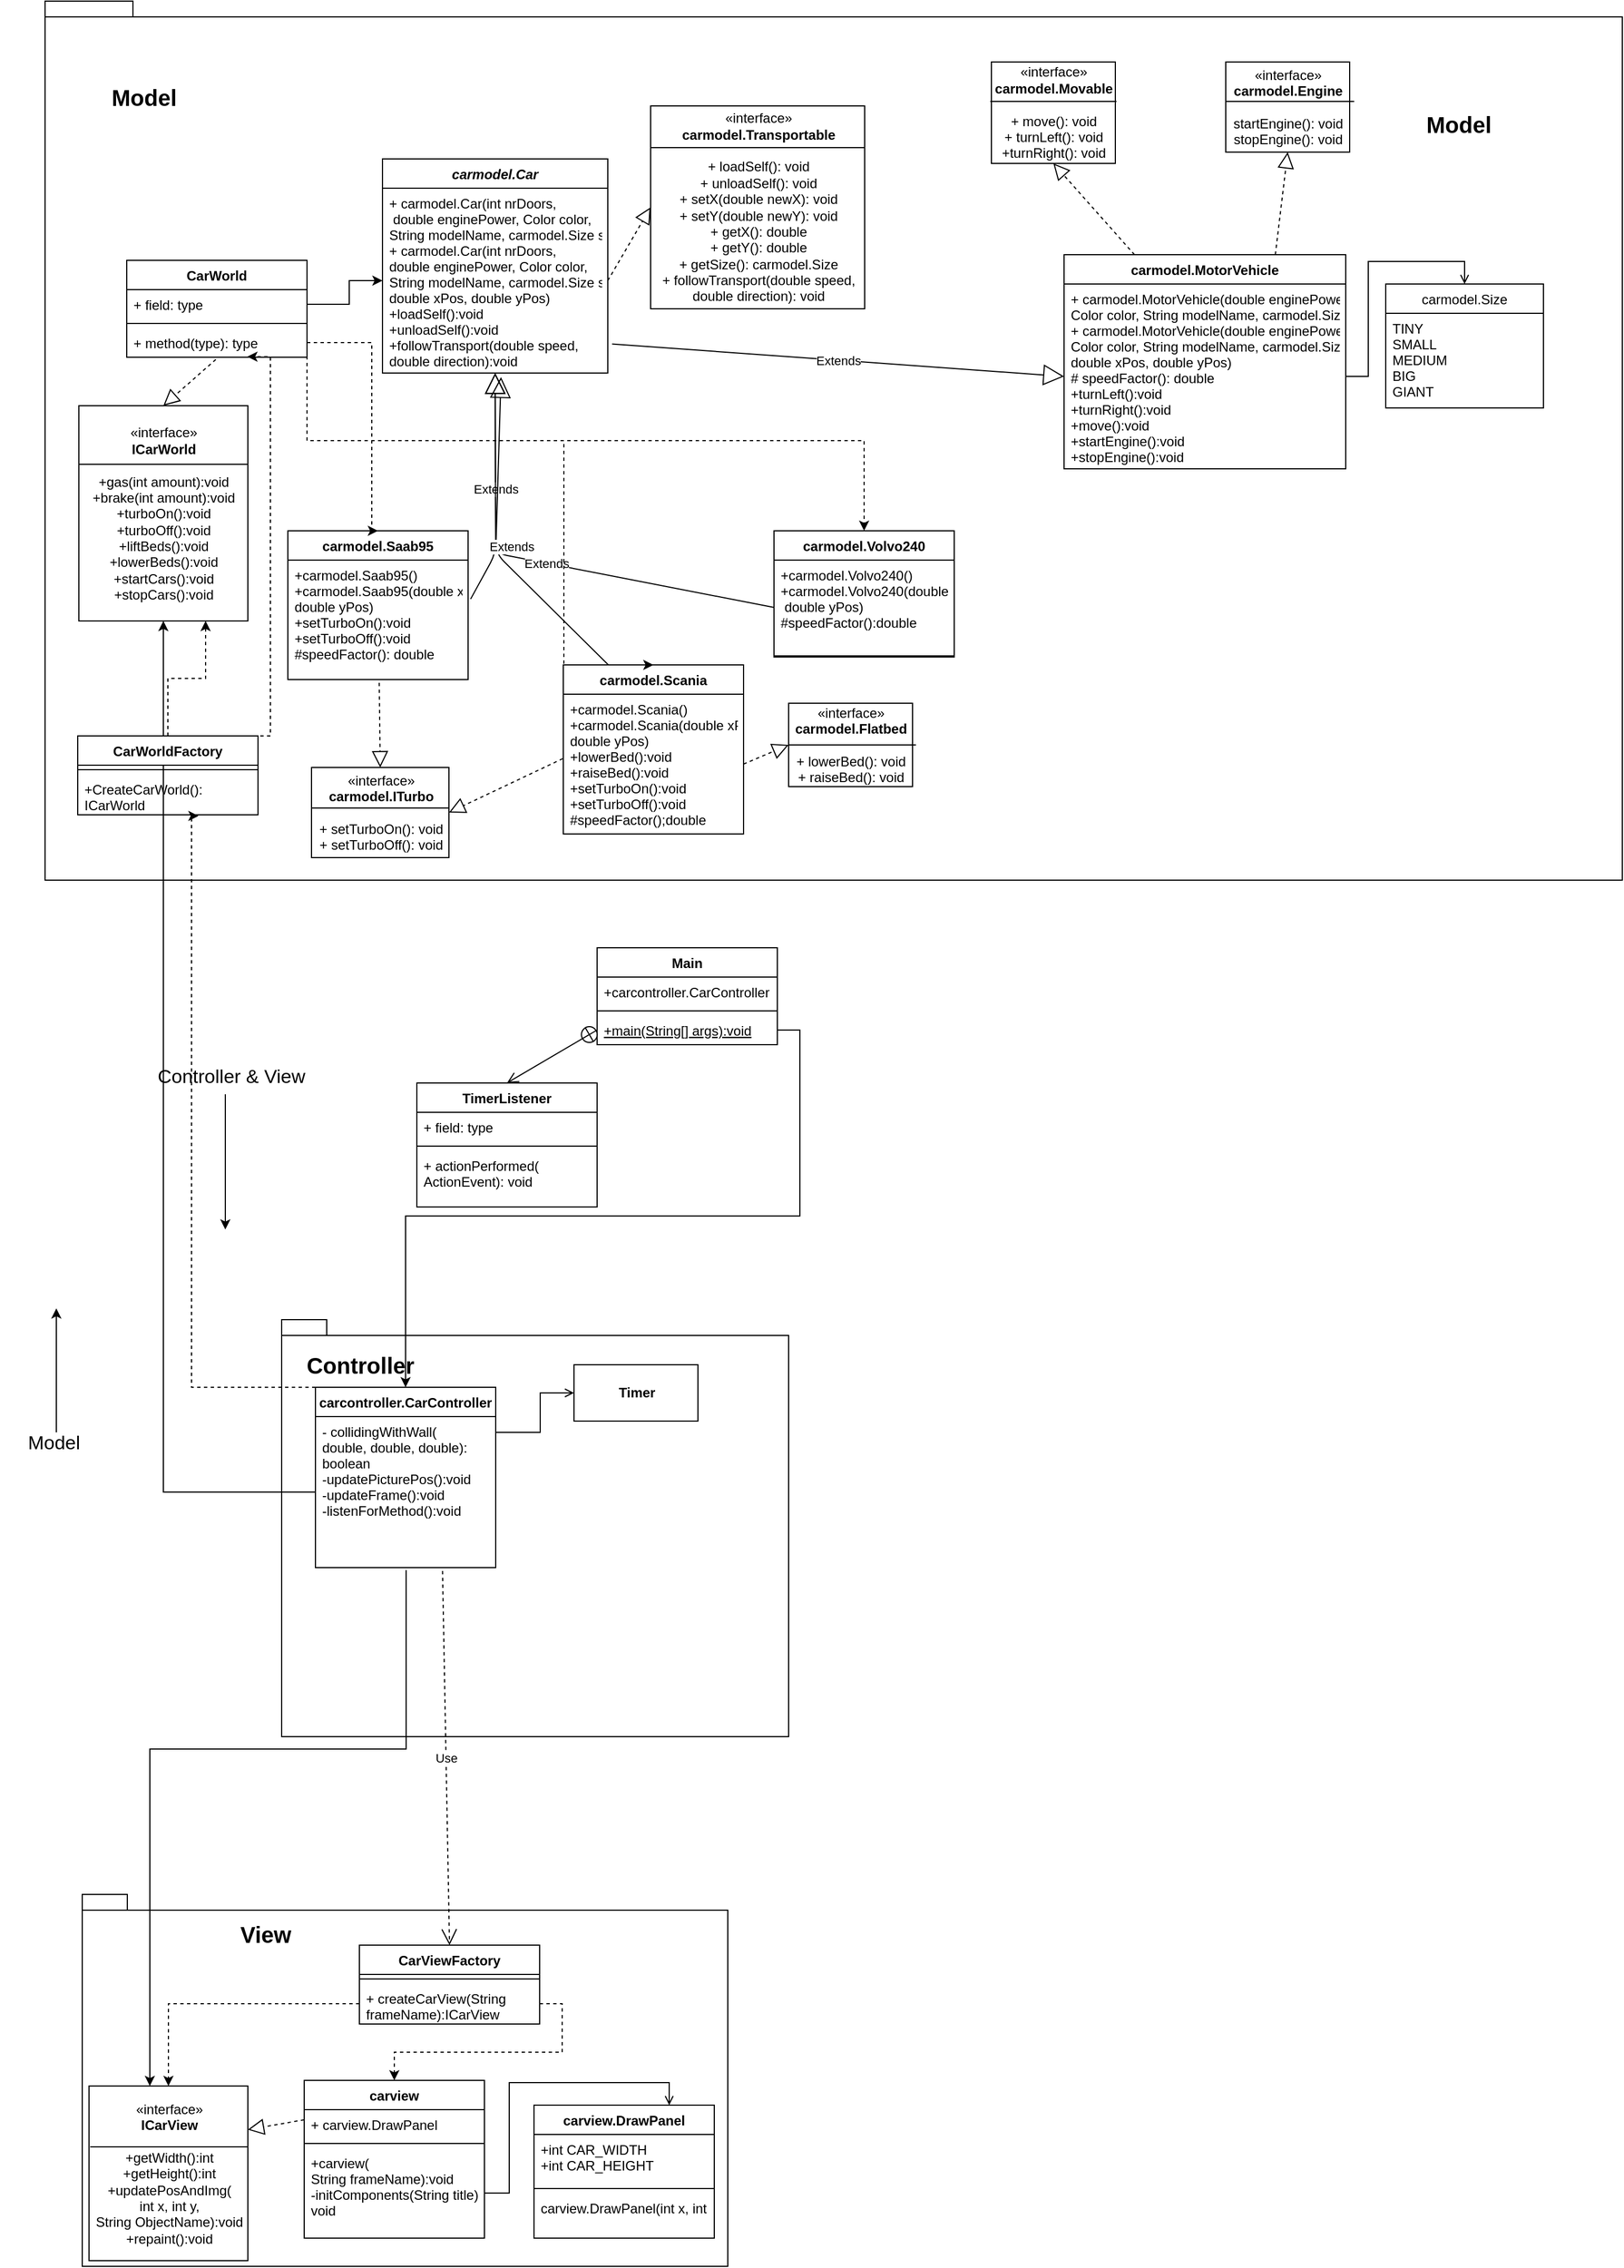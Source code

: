 <mxfile version="12.3.6" type="github" pages="1">
  <diagram name="Page-1" id="b5b7bab2-c9e2-2cf4-8b2a-24fd1a2a6d21">
    <mxGraphModel dx="1352" dy="1880" grid="1" gridSize="10" guides="1" tooltips="1" connect="1" arrows="1" fold="1" page="1" pageScale="1" pageWidth="827" pageHeight="1169" background="#ffffff" math="0" shadow="0">
      <root>
        <mxCell id="0"/>
        <mxCell id="1" parent="0"/>
        <mxCell id="0avZA_CFxRZf8qwIsZVG-3" value="" style="shape=folder;fontStyle=1;spacingTop=10;tabWidth=40;tabHeight=14;tabPosition=left;html=1;" parent="1" vertex="1">
          <mxGeometry x="40" y="-1130" width="1400" height="780" as="geometry"/>
        </mxCell>
        <mxCell id="50sDM0IluNqHPnj_dnaF-17" value="" style="shape=folder;fontStyle=1;spacingTop=10;tabWidth=40;tabHeight=14;tabPosition=left;html=1;" parent="1" vertex="1">
          <mxGeometry x="250" y="40" width="450" height="370" as="geometry"/>
        </mxCell>
        <mxCell id="50sDM0IluNqHPnj_dnaF-10" value="" style="shape=folder;fontStyle=1;spacingTop=10;tabWidth=40;tabHeight=14;tabPosition=left;html=1;" parent="1" vertex="1">
          <mxGeometry x="73" y="550" width="573" height="330" as="geometry"/>
        </mxCell>
        <mxCell id="A2BCTbo7lUN5HEoxAGUj-3" value="carmodel.Car" style="swimlane;fontStyle=3;childLayout=stackLayout;horizontal=1;startSize=26;fillColor=none;horizontalStack=0;resizeParent=1;resizeParentMax=0;resizeLast=0;collapsible=1;marginBottom=0;" parent="1" vertex="1">
          <mxGeometry x="339.5" y="-990" width="200" height="190" as="geometry">
            <mxRectangle x="334" y="-875" width="50" height="26" as="alternateBounds"/>
          </mxGeometry>
        </mxCell>
        <mxCell id="A2BCTbo7lUN5HEoxAGUj-4" value="+ carmodel.Car(int nrDoors,&#xa; double enginePower, Color color, &#xa;String modelName, carmodel.Size size)&#xa;+ carmodel.Car(int nrDoors, &#xa;double enginePower, Color color, &#xa;String modelName, carmodel.Size size,&#xa;double xPos, double yPos)&#xa;+loadSelf():void&#xa;+unloadSelf():void&#xa;+followTransport(double speed,&#xa;double direction):void " style="text;strokeColor=none;fillColor=none;align=left;verticalAlign=top;spacingLeft=4;spacingRight=4;overflow=hidden;rotatable=0;points=[[0,0.5],[1,0.5]];portConstraint=eastwest;" parent="A2BCTbo7lUN5HEoxAGUj-3" vertex="1">
          <mxGeometry y="26" width="200" height="164" as="geometry"/>
        </mxCell>
        <mxCell id="A2BCTbo7lUN5HEoxAGUj-7" value="«interface»&lt;br&gt;&lt;b&gt;carmodel.Transportable&lt;/b&gt;&lt;br&gt;&lt;br&gt;+ loadSelf(): void&lt;br&gt;+ unloadSelf(): void&lt;br&gt;+ setX(double newX): void&lt;br&gt;+ setY(double newY): void&lt;br&gt;+ getX(): double&lt;br&gt;+ getY(): double&lt;br&gt;+ getSize(): carmodel.Size&lt;br&gt;+ followTransport(double speed,&lt;br&gt;double direction): void" style="html=1;" parent="1" vertex="1">
          <mxGeometry x="577.5" y="-1037" width="190" height="180" as="geometry"/>
        </mxCell>
        <mxCell id="A2BCTbo7lUN5HEoxAGUj-8" value="«interface»&lt;br&gt;&lt;b&gt;carmodel.ITurbo&lt;/b&gt;&lt;br&gt;&lt;br&gt;+ setTurboOn(): void&lt;br&gt;+ setTurboOff(): void" style="html=1;" parent="1" vertex="1">
          <mxGeometry x="276.5" y="-450" width="122" height="80" as="geometry"/>
        </mxCell>
        <mxCell id="A2BCTbo7lUN5HEoxAGUj-9" value="«interface»&lt;br&gt;&lt;b&gt;carmodel.Flatbed&lt;/b&gt;&lt;br&gt;&lt;br&gt;+ lowerBed(): void&lt;br&gt;+ raiseBed(): void" style="html=1;" parent="1" vertex="1">
          <mxGeometry x="700" y="-507" width="110" height="74" as="geometry"/>
        </mxCell>
        <mxCell id="A2BCTbo7lUN5HEoxAGUj-10" value="«interface»&lt;br&gt;&lt;b&gt;carmodel.Engine&lt;/b&gt;&lt;br&gt;&lt;br&gt;startEngine(): void&lt;br&gt;stopEngine(): void" style="html=1;" parent="1" vertex="1">
          <mxGeometry x="1088" y="-1076" width="110" height="80" as="geometry"/>
        </mxCell>
        <mxCell id="A2BCTbo7lUN5HEoxAGUj-11" value="«interface»&lt;br&gt;&lt;b&gt;carmodel.Movable&lt;/b&gt;&lt;br&gt;&lt;br&gt;+ move(): void&lt;br&gt;+ turnLeft(): void&lt;br&gt;+turnRight(): void" style="html=1;labelPosition=center;verticalLabelPosition=middle;align=center;verticalAlign=middle;" parent="1" vertex="1">
          <mxGeometry x="880" y="-1076" width="110" height="90" as="geometry"/>
        </mxCell>
        <mxCell id="A2BCTbo7lUN5HEoxAGUj-12" value="" style="endArrow=block;dashed=1;endFill=0;endSize=12;html=1;exitX=1;exitY=0.5;exitDx=0;exitDy=0;entryX=0;entryY=0.5;entryDx=0;entryDy=0;" parent="1" source="A2BCTbo7lUN5HEoxAGUj-4" target="A2BCTbo7lUN5HEoxAGUj-7" edge="1">
          <mxGeometry width="160" relative="1" as="geometry">
            <mxPoint x="292.5" y="-915" as="sourcePoint"/>
            <mxPoint x="380" y="-920" as="targetPoint"/>
          </mxGeometry>
        </mxCell>
        <mxCell id="A2BCTbo7lUN5HEoxAGUj-13" value="carmodel.MotorVehicle" style="swimlane;fontStyle=1;align=center;verticalAlign=top;childLayout=stackLayout;horizontal=1;startSize=26;horizontalStack=0;resizeParent=1;resizeParentMax=0;resizeLast=0;collapsible=1;marginBottom=0;" parent="1" vertex="1">
          <mxGeometry x="944.5" y="-905" width="250" height="190" as="geometry"/>
        </mxCell>
        <mxCell id="A2BCTbo7lUN5HEoxAGUj-16" value="+ carmodel.MotorVehicle(double enginePower,&#xa;Color color, String modelName, carmodel.Size size)&#xa;+ carmodel.MotorVehicle(double enginePower,&#xa;Color color, String modelName, carmodel.Size size,&#xa;double xPos, double yPos)&#xa;# speedFactor(): double&#xa;+turnLeft():void&#xa;+turnRight():void&#xa;+move():void&#xa;+startEngine():void&#xa;+stopEngine():void" style="text;strokeColor=none;fillColor=none;align=left;verticalAlign=top;spacingLeft=4;spacingRight=4;overflow=hidden;rotatable=0;points=[[0,0.5],[1,0.5]];portConstraint=eastwest;" parent="A2BCTbo7lUN5HEoxAGUj-13" vertex="1">
          <mxGeometry y="26" width="250" height="164" as="geometry"/>
        </mxCell>
        <mxCell id="A2BCTbo7lUN5HEoxAGUj-18" value="Extends" style="endArrow=block;endSize=16;endFill=0;html=1;exitX=1.019;exitY=0.843;exitDx=0;exitDy=0;exitPerimeter=0;entryX=0;entryY=0.5;entryDx=0;entryDy=0;" parent="1" source="A2BCTbo7lUN5HEoxAGUj-4" target="A2BCTbo7lUN5HEoxAGUj-16" edge="1">
          <mxGeometry width="160" relative="1" as="geometry">
            <mxPoint x="472.5" y="-810" as="sourcePoint"/>
            <mxPoint x="452.5" y="-665" as="targetPoint"/>
          </mxGeometry>
        </mxCell>
        <mxCell id="A2BCTbo7lUN5HEoxAGUj-19" value="carmodel.Saab95" style="swimlane;fontStyle=1;align=center;verticalAlign=top;childLayout=stackLayout;horizontal=1;startSize=26;horizontalStack=0;resizeParent=1;resizeParentMax=0;resizeLast=0;collapsible=1;marginBottom=0;" parent="1" vertex="1">
          <mxGeometry x="255.5" y="-660" width="160" height="132" as="geometry"/>
        </mxCell>
        <mxCell id="A2BCTbo7lUN5HEoxAGUj-22" value="+carmodel.Saab95()&#xa;+carmodel.Saab95(double xPos, &#xa;double yPos)&#xa;+setTurboOn():void&#xa;+setTurboOff():void&#xa;#speedFactor(): double" style="text;strokeColor=none;fillColor=none;align=left;verticalAlign=top;spacingLeft=4;spacingRight=4;overflow=hidden;rotatable=0;points=[[0,0.5],[1,0.5]];portConstraint=eastwest;" parent="A2BCTbo7lUN5HEoxAGUj-19" vertex="1">
          <mxGeometry y="26" width="160" height="106" as="geometry"/>
        </mxCell>
        <mxCell id="A2BCTbo7lUN5HEoxAGUj-23" value="" style="endArrow=block;dashed=1;endFill=0;endSize=12;html=1;exitX=0.25;exitY=0;exitDx=0;exitDy=0;entryX=0.5;entryY=1;entryDx=0;entryDy=0;" parent="1" source="A2BCTbo7lUN5HEoxAGUj-13" target="A2BCTbo7lUN5HEoxAGUj-11" edge="1">
          <mxGeometry width="160" relative="1" as="geometry">
            <mxPoint x="132.5" y="-655" as="sourcePoint"/>
            <mxPoint x="292.5" y="-655" as="targetPoint"/>
          </mxGeometry>
        </mxCell>
        <mxCell id="A2BCTbo7lUN5HEoxAGUj-24" value="Extends" style="endArrow=block;endSize=16;endFill=0;html=1;exitX=1.014;exitY=0.326;exitDx=0;exitDy=0;entryX=0.5;entryY=1;entryDx=0;entryDy=0;exitPerimeter=0;" parent="1" source="A2BCTbo7lUN5HEoxAGUj-22" target="A2BCTbo7lUN5HEoxAGUj-3" edge="1">
          <mxGeometry width="160" relative="1" as="geometry">
            <mxPoint x="308.5" y="-661" as="sourcePoint"/>
            <mxPoint x="402" y="-730" as="targetPoint"/>
            <Array as="points">
              <mxPoint x="440" y="-640"/>
            </Array>
          </mxGeometry>
        </mxCell>
        <mxCell id="A2BCTbo7lUN5HEoxAGUj-27" value="carmodel.Volvo240" style="swimlane;fontStyle=1;align=center;verticalAlign=top;childLayout=stackLayout;horizontal=1;startSize=26;horizontalStack=0;resizeParent=1;resizeParentMax=0;resizeLast=0;collapsible=1;marginBottom=0;" parent="1" vertex="1">
          <mxGeometry x="687" y="-660" width="160" height="112" as="geometry">
            <mxRectangle x="607.5" y="-726" width="80" height="26" as="alternateBounds"/>
          </mxGeometry>
        </mxCell>
        <mxCell id="A2BCTbo7lUN5HEoxAGUj-28" value="+carmodel.Volvo240()&#xa;+carmodel.Volvo240(double xPos,&#xa; double yPos)&#xa;#speedFactor():double" style="text;strokeColor=none;fillColor=none;align=left;verticalAlign=top;spacingLeft=4;spacingRight=4;overflow=hidden;rotatable=0;points=[[0,0.5],[1,0.5]];portConstraint=eastwest;" parent="A2BCTbo7lUN5HEoxAGUj-27" vertex="1">
          <mxGeometry y="26" width="160" height="84" as="geometry"/>
        </mxCell>
        <mxCell id="A2BCTbo7lUN5HEoxAGUj-29" value="" style="line;strokeWidth=1;fillColor=none;align=left;verticalAlign=middle;spacingTop=-1;spacingLeft=3;spacingRight=3;rotatable=0;labelPosition=right;points=[];portConstraint=eastwest;" parent="A2BCTbo7lUN5HEoxAGUj-27" vertex="1">
          <mxGeometry y="110" width="160" height="2" as="geometry"/>
        </mxCell>
        <mxCell id="A2BCTbo7lUN5HEoxAGUj-31" value="carmodel.Scania" style="swimlane;fontStyle=1;align=center;verticalAlign=top;childLayout=stackLayout;horizontal=1;startSize=26;horizontalStack=0;resizeParent=1;resizeParentMax=0;resizeLast=0;collapsible=1;marginBottom=0;" parent="1" vertex="1">
          <mxGeometry x="500" y="-541" width="160" height="150" as="geometry"/>
        </mxCell>
        <mxCell id="A2BCTbo7lUN5HEoxAGUj-32" value="+carmodel.Scania()&#xa;+carmodel.Scania(double xPos, &#xa;double yPos)&#xa;+lowerBed():void&#xa;+raiseBed():void&#xa;+setTurboOn():void&#xa;+setTurboOff():void&#xa;#speedFactor();double" style="text;strokeColor=none;fillColor=none;align=left;verticalAlign=top;spacingLeft=4;spacingRight=4;overflow=hidden;rotatable=0;points=[[0,0.5],[1,0.5]];portConstraint=eastwest;" parent="A2BCTbo7lUN5HEoxAGUj-31" vertex="1">
          <mxGeometry y="26" width="160" height="124" as="geometry"/>
        </mxCell>
        <mxCell id="A2BCTbo7lUN5HEoxAGUj-37" value="Extends" style="endArrow=block;endSize=16;endFill=0;html=1;exitX=0;exitY=0.5;exitDx=0;exitDy=0;entryX=0.5;entryY=1;entryDx=0;entryDy=0;" parent="1" source="A2BCTbo7lUN5HEoxAGUj-28" target="A2BCTbo7lUN5HEoxAGUj-3" edge="1">
          <mxGeometry width="160" relative="1" as="geometry">
            <mxPoint x="132.5" y="-655" as="sourcePoint"/>
            <mxPoint x="540" y="-670" as="targetPoint"/>
            <Array as="points">
              <mxPoint x="440" y="-640"/>
            </Array>
          </mxGeometry>
        </mxCell>
        <mxCell id="A2BCTbo7lUN5HEoxAGUj-38" value="Extends" style="endArrow=block;endSize=16;endFill=0;html=1;exitX=0.25;exitY=0;exitDx=0;exitDy=0;entryX=0.526;entryY=1.022;entryDx=0;entryDy=0;entryPerimeter=0;" parent="1" source="A2BCTbo7lUN5HEoxAGUj-31" target="A2BCTbo7lUN5HEoxAGUj-4" edge="1">
          <mxGeometry x="-0.006" y="-14" width="160" relative="1" as="geometry">
            <mxPoint x="105.5" y="-475" as="sourcePoint"/>
            <mxPoint x="404" y="-730" as="targetPoint"/>
            <Array as="points">
              <mxPoint x="440" y="-640"/>
            </Array>
            <mxPoint as="offset"/>
          </mxGeometry>
        </mxCell>
        <mxCell id="A2BCTbo7lUN5HEoxAGUj-39" value="" style="endArrow=block;dashed=1;endFill=0;endSize=12;html=1;exitX=0.507;exitY=1.027;exitDx=0;exitDy=0;entryX=0.5;entryY=0;entryDx=0;entryDy=0;exitPerimeter=0;" parent="1" source="A2BCTbo7lUN5HEoxAGUj-22" target="A2BCTbo7lUN5HEoxAGUj-8" edge="1">
          <mxGeometry width="160" relative="1" as="geometry">
            <mxPoint x="212" y="-435" as="sourcePoint"/>
            <mxPoint x="372" y="-435" as="targetPoint"/>
          </mxGeometry>
        </mxCell>
        <mxCell id="A2BCTbo7lUN5HEoxAGUj-40" value="" style="endArrow=block;dashed=1;endFill=0;endSize=12;html=1;entryX=1;entryY=0.5;entryDx=0;entryDy=0;exitX=-0.003;exitY=0.461;exitDx=0;exitDy=0;exitPerimeter=0;" parent="1" target="A2BCTbo7lUN5HEoxAGUj-8" edge="1" source="A2BCTbo7lUN5HEoxAGUj-32">
          <mxGeometry width="160" relative="1" as="geometry">
            <mxPoint x="526" y="-502" as="sourcePoint"/>
            <mxPoint x="527" y="-506" as="targetPoint"/>
          </mxGeometry>
        </mxCell>
        <mxCell id="A2BCTbo7lUN5HEoxAGUj-41" value="" style="endArrow=block;dashed=1;endFill=0;endSize=12;html=1;exitX=1;exitY=0.5;exitDx=0;exitDy=0;entryX=0;entryY=0.5;entryDx=0;entryDy=0;" parent="1" source="A2BCTbo7lUN5HEoxAGUj-32" target="A2BCTbo7lUN5HEoxAGUj-9" edge="1">
          <mxGeometry width="160" relative="1" as="geometry">
            <mxPoint x="297" y="-404" as="sourcePoint"/>
            <mxPoint x="767" y="-444" as="targetPoint"/>
          </mxGeometry>
        </mxCell>
        <mxCell id="A2BCTbo7lUN5HEoxAGUj-48" value="carmodel.Size" style="swimlane;fontStyle=0;childLayout=stackLayout;horizontal=1;startSize=26;fillColor=none;horizontalStack=0;resizeParent=1;resizeParentMax=0;resizeLast=0;collapsible=1;marginBottom=0;" parent="1" vertex="1">
          <mxGeometry x="1230" y="-879" width="140" height="110" as="geometry"/>
        </mxCell>
        <mxCell id="A2BCTbo7lUN5HEoxAGUj-49" value="TINY&#xa;SMALL&#xa;MEDIUM&#xa;BIG&#xa;GIANT" style="text;strokeColor=none;fillColor=none;align=left;verticalAlign=top;spacingLeft=4;spacingRight=4;overflow=hidden;rotatable=0;points=[[0,0.5],[1,0.5]];portConstraint=eastwest;" parent="A2BCTbo7lUN5HEoxAGUj-48" vertex="1">
          <mxGeometry y="26" width="140" height="84" as="geometry"/>
        </mxCell>
        <mxCell id="A2BCTbo7lUN5HEoxAGUj-53" style="edgeStyle=orthogonalEdgeStyle;rounded=0;orthogonalLoop=1;jettySize=auto;html=1;entryX=0.5;entryY=0;entryDx=0;entryDy=0;endArrow=open;endFill=0;exitX=1;exitY=0.5;exitDx=0;exitDy=0;" parent="1" source="A2BCTbo7lUN5HEoxAGUj-16" target="A2BCTbo7lUN5HEoxAGUj-48" edge="1">
          <mxGeometry relative="1" as="geometry">
            <mxPoint x="1200" y="-867" as="sourcePoint"/>
          </mxGeometry>
        </mxCell>
        <mxCell id="A2BCTbo7lUN5HEoxAGUj-54" value="&lt;b&gt;Timer&lt;/b&gt;" style="html=1;" parent="1" vertex="1">
          <mxGeometry x="509.5" y="80" width="110" height="50" as="geometry"/>
        </mxCell>
        <mxCell id="A2BCTbo7lUN5HEoxAGUj-55" value="carview" style="swimlane;fontStyle=1;align=center;verticalAlign=top;childLayout=stackLayout;horizontal=1;startSize=26;horizontalStack=0;resizeParent=1;resizeParentMax=0;resizeLast=0;collapsible=1;marginBottom=0;" parent="1" vertex="1">
          <mxGeometry x="270" y="715" width="160" height="140" as="geometry"/>
        </mxCell>
        <mxCell id="A2BCTbo7lUN5HEoxAGUj-56" value="+ carview.DrawPanel" style="text;strokeColor=none;fillColor=none;align=left;verticalAlign=top;spacingLeft=4;spacingRight=4;overflow=hidden;rotatable=0;points=[[0,0.5],[1,0.5]];portConstraint=eastwest;" parent="A2BCTbo7lUN5HEoxAGUj-55" vertex="1">
          <mxGeometry y="26" width="160" height="26" as="geometry"/>
        </mxCell>
        <mxCell id="A2BCTbo7lUN5HEoxAGUj-57" value="" style="line;strokeWidth=1;fillColor=none;align=left;verticalAlign=middle;spacingTop=-1;spacingLeft=3;spacingRight=3;rotatable=0;labelPosition=right;points=[];portConstraint=eastwest;" parent="A2BCTbo7lUN5HEoxAGUj-55" vertex="1">
          <mxGeometry y="52" width="160" height="8" as="geometry"/>
        </mxCell>
        <mxCell id="A2BCTbo7lUN5HEoxAGUj-58" value="+carview(&#xa;String frameName):void&#xa;-initComponents(String title):&#xa;void" style="text;strokeColor=none;fillColor=none;align=left;verticalAlign=top;spacingLeft=4;spacingRight=4;overflow=hidden;rotatable=0;points=[[0,0.5],[1,0.5]];portConstraint=eastwest;" parent="A2BCTbo7lUN5HEoxAGUj-55" vertex="1">
          <mxGeometry y="60" width="160" height="80" as="geometry"/>
        </mxCell>
        <mxCell id="GR6bkbwkwZnXjfhoWrZU-15" style="edgeStyle=orthogonalEdgeStyle;rounded=0;orthogonalLoop=1;jettySize=auto;html=1;exitX=0.75;exitY=0;exitDx=0;exitDy=0;dashed=1;entryX=0.67;entryY=1.028;entryDx=0;entryDy=0;entryPerimeter=0;" edge="1" parent="1" source="A2BCTbo7lUN5HEoxAGUj-59" target="GR6bkbwkwZnXjfhoWrZU-12">
          <mxGeometry relative="1" as="geometry">
            <mxPoint x="230" y="-340" as="targetPoint"/>
            <Array as="points">
              <mxPoint x="170" y="100"/>
              <mxPoint x="170" y="-407"/>
            </Array>
          </mxGeometry>
        </mxCell>
        <mxCell id="A2BCTbo7lUN5HEoxAGUj-59" value="carcontroller.CarController" style="swimlane;fontStyle=1;align=center;verticalAlign=top;childLayout=stackLayout;horizontal=1;startSize=26;horizontalStack=0;resizeParent=1;resizeParentMax=0;resizeLast=0;collapsible=1;marginBottom=0;" parent="1" vertex="1">
          <mxGeometry x="280" y="100" width="160" height="160" as="geometry">
            <mxRectangle x="30" y="404" width="110" height="26" as="alternateBounds"/>
          </mxGeometry>
        </mxCell>
        <mxCell id="A2BCTbo7lUN5HEoxAGUj-62" value="- collidingWithWall(&#xa;double, double, double): &#xa;boolean&#xa;-updatePicturePos():void&#xa;-updateFrame():void&#xa;-listenForMethod():void" style="text;strokeColor=none;fillColor=none;align=left;verticalAlign=top;spacingLeft=4;spacingRight=4;overflow=hidden;rotatable=0;points=[[0,0.5],[1,0.5]];portConstraint=eastwest;" parent="A2BCTbo7lUN5HEoxAGUj-59" vertex="1">
          <mxGeometry y="26" width="160" height="134" as="geometry"/>
        </mxCell>
        <mxCell id="A2BCTbo7lUN5HEoxAGUj-65" style="edgeStyle=orthogonalEdgeStyle;rounded=0;orthogonalLoop=1;jettySize=auto;html=1;endArrow=open;endFill=0;" parent="1" edge="1">
          <mxGeometry relative="1" as="geometry">
            <mxPoint x="439.5" y="140" as="sourcePoint"/>
            <mxPoint x="509.5" y="105" as="targetPoint"/>
            <Array as="points">
              <mxPoint x="479.5" y="140"/>
              <mxPoint x="479.5" y="105"/>
            </Array>
          </mxGeometry>
        </mxCell>
        <mxCell id="A2BCTbo7lUN5HEoxAGUj-75" value="carview.DrawPanel" style="swimlane;fontStyle=1;align=center;verticalAlign=top;childLayout=stackLayout;horizontal=1;startSize=26;horizontalStack=0;resizeParent=1;resizeParentMax=0;resizeLast=0;collapsible=1;marginBottom=0;" parent="1" vertex="1">
          <mxGeometry x="474" y="737" width="160" height="118" as="geometry"/>
        </mxCell>
        <mxCell id="A2BCTbo7lUN5HEoxAGUj-76" value="+int CAR_WIDTH&#xa;+int CAR_HEIGHT" style="text;strokeColor=none;fillColor=none;align=left;verticalAlign=top;spacingLeft=4;spacingRight=4;overflow=hidden;rotatable=0;points=[[0,0.5],[1,0.5]];portConstraint=eastwest;" parent="A2BCTbo7lUN5HEoxAGUj-75" vertex="1">
          <mxGeometry y="26" width="160" height="44" as="geometry"/>
        </mxCell>
        <mxCell id="A2BCTbo7lUN5HEoxAGUj-77" value="" style="line;strokeWidth=1;fillColor=none;align=left;verticalAlign=middle;spacingTop=-1;spacingLeft=3;spacingRight=3;rotatable=0;labelPosition=right;points=[];portConstraint=eastwest;" parent="A2BCTbo7lUN5HEoxAGUj-75" vertex="1">
          <mxGeometry y="70" width="160" height="8" as="geometry"/>
        </mxCell>
        <mxCell id="A2BCTbo7lUN5HEoxAGUj-78" value="carview.DrawPanel(int x, int y)&#xa;" style="text;strokeColor=none;fillColor=none;align=left;verticalAlign=top;spacingLeft=4;spacingRight=4;overflow=hidden;rotatable=0;points=[[0,0.5],[1,0.5]];portConstraint=eastwest;" parent="A2BCTbo7lUN5HEoxAGUj-75" vertex="1">
          <mxGeometry y="78" width="160" height="40" as="geometry"/>
        </mxCell>
        <mxCell id="A2BCTbo7lUN5HEoxAGUj-79" style="edgeStyle=orthogonalEdgeStyle;rounded=0;orthogonalLoop=1;jettySize=auto;html=1;exitX=1;exitY=0.5;exitDx=0;exitDy=0;entryX=0.75;entryY=0;entryDx=0;entryDy=0;endArrow=open;endFill=0;" parent="1" source="A2BCTbo7lUN5HEoxAGUj-58" target="A2BCTbo7lUN5HEoxAGUj-75" edge="1">
          <mxGeometry relative="1" as="geometry"/>
        </mxCell>
        <mxCell id="50sDM0IluNqHPnj_dnaF-2" value="TimerListener" style="swimlane;fontStyle=1;align=center;verticalAlign=top;childLayout=stackLayout;horizontal=1;startSize=26;horizontalStack=0;resizeParent=1;resizeParentMax=0;resizeLast=0;collapsible=1;marginBottom=0;" parent="1" vertex="1">
          <mxGeometry x="370" y="-170" width="160" height="110" as="geometry"/>
        </mxCell>
        <mxCell id="50sDM0IluNqHPnj_dnaF-3" value="+ field: type" style="text;strokeColor=none;fillColor=none;align=left;verticalAlign=top;spacingLeft=4;spacingRight=4;overflow=hidden;rotatable=0;points=[[0,0.5],[1,0.5]];portConstraint=eastwest;" parent="50sDM0IluNqHPnj_dnaF-2" vertex="1">
          <mxGeometry y="26" width="160" height="26" as="geometry"/>
        </mxCell>
        <mxCell id="50sDM0IluNqHPnj_dnaF-4" value="" style="line;strokeWidth=1;fillColor=none;align=left;verticalAlign=middle;spacingTop=-1;spacingLeft=3;spacingRight=3;rotatable=0;labelPosition=right;points=[];portConstraint=eastwest;" parent="50sDM0IluNqHPnj_dnaF-2" vertex="1">
          <mxGeometry y="52" width="160" height="8" as="geometry"/>
        </mxCell>
        <mxCell id="50sDM0IluNqHPnj_dnaF-5" value="+ actionPerformed(&#xa;ActionEvent): void " style="text;strokeColor=none;fillColor=none;align=left;verticalAlign=top;spacingLeft=4;spacingRight=4;overflow=hidden;rotatable=0;points=[[0,0.5],[1,0.5]];portConstraint=eastwest;" parent="50sDM0IluNqHPnj_dnaF-2" vertex="1">
          <mxGeometry y="60" width="160" height="50" as="geometry"/>
        </mxCell>
        <mxCell id="50sDM0IluNqHPnj_dnaF-12" value="«interface»&lt;br&gt;&lt;b&gt;ICarView&lt;br&gt;&lt;br&gt;&lt;/b&gt;+getWidth():int&lt;br&gt;+getHeight():int&lt;br&gt;+updatePosAndImg(&lt;br&gt;int x, int y, &lt;br&gt;String ObjectName):void&lt;br&gt;+repaint():void" style="html=1;" parent="1" vertex="1">
          <mxGeometry x="79" y="720" width="141" height="155" as="geometry"/>
        </mxCell>
        <mxCell id="50sDM0IluNqHPnj_dnaF-14" style="edgeStyle=orthogonalEdgeStyle;rounded=0;orthogonalLoop=1;jettySize=auto;html=1;exitX=0.503;exitY=1.017;exitDx=0;exitDy=0;exitPerimeter=0;" parent="1" source="A2BCTbo7lUN5HEoxAGUj-62" target="50sDM0IluNqHPnj_dnaF-12" edge="1">
          <mxGeometry relative="1" as="geometry">
            <mxPoint x="580" y="298" as="sourcePoint"/>
            <Array as="points">
              <mxPoint x="360" y="421"/>
              <mxPoint x="133" y="421"/>
            </Array>
          </mxGeometry>
        </mxCell>
        <mxCell id="50sDM0IluNqHPnj_dnaF-18" value="" style="endArrow=open;startArrow=circlePlus;endFill=0;startFill=0;endSize=8;html=1;exitX=0;exitY=0.5;exitDx=0;exitDy=0;entryX=0.5;entryY=0;entryDx=0;entryDy=0;" parent="1" source="GR6bkbwkwZnXjfhoWrZU-21" target="50sDM0IluNqHPnj_dnaF-2" edge="1">
          <mxGeometry width="160" relative="1" as="geometry">
            <mxPoint x="553.16" y="-202.998" as="sourcePoint"/>
            <mxPoint x="-53" y="282.5" as="targetPoint"/>
          </mxGeometry>
        </mxCell>
        <mxCell id="50sDM0IluNqHPnj_dnaF-19" value="CarWorld&#xa;" style="swimlane;fontStyle=1;align=center;verticalAlign=top;childLayout=stackLayout;horizontal=1;startSize=26;horizontalStack=0;resizeParent=1;resizeParentMax=0;resizeLast=0;collapsible=1;marginBottom=0;" parent="1" vertex="1">
          <mxGeometry x="112.5" y="-900" width="160" height="86" as="geometry">
            <mxRectangle x="110" y="170" width="90" height="26" as="alternateBounds"/>
          </mxGeometry>
        </mxCell>
        <mxCell id="50sDM0IluNqHPnj_dnaF-20" value="+ field: type" style="text;strokeColor=none;fillColor=none;align=left;verticalAlign=top;spacingLeft=4;spacingRight=4;overflow=hidden;rotatable=0;points=[[0,0.5],[1,0.5]];portConstraint=eastwest;" parent="50sDM0IluNqHPnj_dnaF-19" vertex="1">
          <mxGeometry y="26" width="160" height="26" as="geometry"/>
        </mxCell>
        <mxCell id="50sDM0IluNqHPnj_dnaF-21" value="" style="line;strokeWidth=1;fillColor=none;align=left;verticalAlign=middle;spacingTop=-1;spacingLeft=3;spacingRight=3;rotatable=0;labelPosition=right;points=[];portConstraint=eastwest;" parent="50sDM0IluNqHPnj_dnaF-19" vertex="1">
          <mxGeometry y="52" width="160" height="8" as="geometry"/>
        </mxCell>
        <mxCell id="50sDM0IluNqHPnj_dnaF-22" value="+ method(type): type" style="text;strokeColor=none;fillColor=none;align=left;verticalAlign=top;spacingLeft=4;spacingRight=4;overflow=hidden;rotatable=0;points=[[0,0.5],[1,0.5]];portConstraint=eastwest;" parent="50sDM0IluNqHPnj_dnaF-19" vertex="1">
          <mxGeometry y="60" width="160" height="26" as="geometry"/>
        </mxCell>
        <mxCell id="50sDM0IluNqHPnj_dnaF-23" value="«interface»&lt;br&gt;&lt;b&gt;ICarWorld&lt;/b&gt;&lt;br&gt;&lt;br&gt;+gas(int amount):void&lt;br&gt;+brake(int amount):void&lt;br&gt;+turboOn():void&lt;br&gt;+turboOff():void&lt;br&gt;+liftBeds():void&lt;br&gt;+lowerBeds():void&lt;br&gt;+startCars():void&lt;br&gt;+stopCars():void" style="html=1;" parent="1" vertex="1">
          <mxGeometry x="70" y="-771" width="150" height="191" as="geometry"/>
        </mxCell>
        <mxCell id="50sDM0IluNqHPnj_dnaF-24" value="" style="endArrow=block;dashed=1;endFill=0;endSize=12;html=1;exitX=0.494;exitY=1.077;exitDx=0;exitDy=0;entryX=0.5;entryY=0;entryDx=0;entryDy=0;exitPerimeter=0;" parent="1" source="50sDM0IluNqHPnj_dnaF-22" target="50sDM0IluNqHPnj_dnaF-23" edge="1">
          <mxGeometry width="160" relative="1" as="geometry">
            <mxPoint x="-27.5" y="-886" as="sourcePoint"/>
            <mxPoint x="82.5" y="-316" as="targetPoint"/>
          </mxGeometry>
        </mxCell>
        <mxCell id="50sDM0IluNqHPnj_dnaF-25" style="edgeStyle=orthogonalEdgeStyle;rounded=0;orthogonalLoop=1;jettySize=auto;html=1;exitX=0;exitY=0.5;exitDx=0;exitDy=0;entryX=0.5;entryY=1;entryDx=0;entryDy=0;" parent="1" source="A2BCTbo7lUN5HEoxAGUj-62" target="50sDM0IluNqHPnj_dnaF-23" edge="1">
          <mxGeometry relative="1" as="geometry"/>
        </mxCell>
        <mxCell id="50sDM0IluNqHPnj_dnaF-26" style="edgeStyle=orthogonalEdgeStyle;rounded=0;orthogonalLoop=1;jettySize=auto;html=1;exitX=1;exitY=0.5;exitDx=0;exitDy=0;entryX=0;entryY=0.5;entryDx=0;entryDy=0;" parent="1" source="50sDM0IluNqHPnj_dnaF-20" target="A2BCTbo7lUN5HEoxAGUj-4" edge="1">
          <mxGeometry relative="1" as="geometry">
            <mxPoint x="331.941" y="-809.824" as="targetPoint"/>
            <Array as="points">
              <mxPoint x="310" y="-861"/>
              <mxPoint x="310" y="-882"/>
            </Array>
          </mxGeometry>
        </mxCell>
        <mxCell id="50sDM0IluNqHPnj_dnaF-27" style="edgeStyle=orthogonalEdgeStyle;rounded=0;orthogonalLoop=1;jettySize=auto;html=1;exitX=1;exitY=0.5;exitDx=0;exitDy=0;dashed=1;entryX=0.5;entryY=0;entryDx=0;entryDy=0;" parent="1" source="50sDM0IluNqHPnj_dnaF-22" edge="1" target="A2BCTbo7lUN5HEoxAGUj-19">
          <mxGeometry relative="1" as="geometry">
            <mxPoint x="272.5" y="-700" as="targetPoint"/>
            <Array as="points">
              <mxPoint x="330" y="-827"/>
              <mxPoint x="330" y="-660"/>
            </Array>
          </mxGeometry>
        </mxCell>
        <mxCell id="50sDM0IluNqHPnj_dnaF-28" style="edgeStyle=orthogonalEdgeStyle;rounded=0;orthogonalLoop=1;jettySize=auto;html=1;exitX=1;exitY=0.5;exitDx=0;exitDy=0;entryX=0.5;entryY=0;entryDx=0;entryDy=0;dashed=1;" parent="1" source="50sDM0IluNqHPnj_dnaF-22" target="A2BCTbo7lUN5HEoxAGUj-31" edge="1">
          <mxGeometry relative="1" as="geometry">
            <Array as="points">
              <mxPoint x="272.5" y="-740"/>
              <mxPoint x="500.5" y="-740"/>
            </Array>
          </mxGeometry>
        </mxCell>
        <mxCell id="50sDM0IluNqHPnj_dnaF-29" style="edgeStyle=orthogonalEdgeStyle;rounded=0;orthogonalLoop=1;jettySize=auto;html=1;exitX=1;exitY=0.5;exitDx=0;exitDy=0;dashed=1;" parent="1" source="50sDM0IluNqHPnj_dnaF-22" target="A2BCTbo7lUN5HEoxAGUj-27" edge="1">
          <mxGeometry relative="1" as="geometry">
            <Array as="points">
              <mxPoint x="272.5" y="-740"/>
            </Array>
          </mxGeometry>
        </mxCell>
        <mxCell id="6hHU0qecmCUIPTqjAova-2" value="" style="endArrow=block;dashed=1;endFill=0;endSize=12;html=1;entryX=1;entryY=0.25;entryDx=0;entryDy=0;exitX=0;exitY=0.25;exitDx=0;exitDy=0;" parent="1" source="A2BCTbo7lUN5HEoxAGUj-55" target="50sDM0IluNqHPnj_dnaF-12" edge="1">
          <mxGeometry width="160" relative="1" as="geometry">
            <mxPoint x="75.5" y="770" as="sourcePoint"/>
            <mxPoint x="235.5" y="770" as="targetPoint"/>
          </mxGeometry>
        </mxCell>
        <mxCell id="6hHU0qecmCUIPTqjAova-3" value="" style="endArrow=block;dashed=1;endFill=0;endSize=12;html=1;entryX=0.5;entryY=1;entryDx=0;entryDy=0;exitX=0.75;exitY=0;exitDx=0;exitDy=0;" parent="1" source="A2BCTbo7lUN5HEoxAGUj-13" target="A2BCTbo7lUN5HEoxAGUj-10" edge="1">
          <mxGeometry width="160" relative="1" as="geometry">
            <mxPoint x="682.5" y="-980" as="sourcePoint"/>
            <mxPoint x="842.5" y="-980" as="targetPoint"/>
          </mxGeometry>
        </mxCell>
        <mxCell id="6hHU0qecmCUIPTqjAova-4" value="Model" style="text;html=1;strokeColor=none;fillColor=none;align=center;verticalAlign=middle;whiteSpace=wrap;rounded=0;fontStyle=1;fontSize=20;" parent="1" vertex="1">
          <mxGeometry x="62.5" y="-1100" width="130" height="110" as="geometry"/>
        </mxCell>
        <mxCell id="6hHU0qecmCUIPTqjAova-5" value="Controller" style="text;html=1;strokeColor=none;fillColor=none;align=center;verticalAlign=middle;whiteSpace=wrap;rounded=0;fontSize=20;fontStyle=1" parent="1" vertex="1">
          <mxGeometry x="299.5" y="70" width="40" height="20" as="geometry"/>
        </mxCell>
        <mxCell id="6hHU0qecmCUIPTqjAova-6" value="&lt;b&gt;View&lt;/b&gt;" style="text;html=1;strokeColor=none;fillColor=none;align=center;verticalAlign=middle;whiteSpace=wrap;rounded=0;fontSize=20;" parent="1" vertex="1">
          <mxGeometry x="215.5" y="575" width="40" height="20" as="geometry"/>
        </mxCell>
        <mxCell id="6hHU0qecmCUIPTqjAova-9" value="" style="line;strokeWidth=1;fillColor=none;align=left;verticalAlign=middle;spacingTop=-1;spacingLeft=3;spacingRight=3;rotatable=0;labelPosition=right;points=[];portConstraint=eastwest;fontSize=11;" parent="1" vertex="1">
          <mxGeometry x="879" y="-1060" width="112" height="38" as="geometry"/>
        </mxCell>
        <mxCell id="6hHU0qecmCUIPTqjAova-10" value="" style="line;strokeWidth=1;fillColor=none;align=left;verticalAlign=middle;spacingTop=-1;spacingLeft=3;spacingRight=3;rotatable=0;labelPosition=right;points=[];portConstraint=eastwest;fontSize=11;" parent="1" vertex="1">
          <mxGeometry x="1088" y="-1045" width="114" height="8" as="geometry"/>
        </mxCell>
        <mxCell id="6hHU0qecmCUIPTqjAova-12" value="" style="line;strokeWidth=1;fillColor=none;align=left;verticalAlign=middle;spacingTop=-1;spacingLeft=3;spacingRight=3;rotatable=0;labelPosition=right;points=[];portConstraint=eastwest;fontSize=11;" parent="1" vertex="1">
          <mxGeometry x="577.5" y="-1004" width="190" height="8" as="geometry"/>
        </mxCell>
        <mxCell id="6hHU0qecmCUIPTqjAova-14" value="" style="line;strokeWidth=1;fillColor=none;align=left;verticalAlign=middle;spacingTop=-1;spacingLeft=3;spacingRight=3;rotatable=0;labelPosition=right;points=[];portConstraint=eastwest;fontSize=11;" parent="1" vertex="1">
          <mxGeometry x="700" y="-474" width="113" height="8" as="geometry"/>
        </mxCell>
        <mxCell id="6hHU0qecmCUIPTqjAova-15" value="" style="line;strokeWidth=1;fillColor=none;align=left;verticalAlign=middle;spacingTop=-1;spacingLeft=3;spacingRight=3;rotatable=0;labelPosition=right;points=[];portConstraint=eastwest;fontSize=11;" parent="1" vertex="1">
          <mxGeometry x="276.5" y="-418" width="122" height="8" as="geometry"/>
        </mxCell>
        <mxCell id="0avZA_CFxRZf8qwIsZVG-5" value="Model" style="text;html=1;strokeColor=none;fillColor=none;align=center;verticalAlign=middle;whiteSpace=wrap;rounded=0;fontStyle=1;fontSize=20;" parent="1" vertex="1">
          <mxGeometry x="1230" y="-1076" width="130" height="110" as="geometry"/>
        </mxCell>
        <mxCell id="0avZA_CFxRZf8qwIsZVG-6" value="" style="endArrow=classic;html=1;" parent="1" edge="1">
          <mxGeometry width="50" height="50" relative="1" as="geometry">
            <mxPoint x="50" y="140" as="sourcePoint"/>
            <mxPoint x="50" y="30" as="targetPoint"/>
          </mxGeometry>
        </mxCell>
        <mxCell id="0avZA_CFxRZf8qwIsZVG-7" value="Model" style="text;html=1;strokeColor=none;fillColor=none;align=center;verticalAlign=middle;whiteSpace=wrap;rounded=0;fontStyle=0;fontSize=17;" parent="1" vertex="1">
          <mxGeometry y="115" width="96" height="70" as="geometry"/>
        </mxCell>
        <mxCell id="0avZA_CFxRZf8qwIsZVG-8" value="" style="endArrow=classic;html=1;fontSize=17;" parent="1" edge="1">
          <mxGeometry width="50" height="50" relative="1" as="geometry">
            <mxPoint x="200" y="-160" as="sourcePoint"/>
            <mxPoint x="200" y="-40" as="targetPoint"/>
            <Array as="points">
              <mxPoint x="200" y="-110"/>
            </Array>
          </mxGeometry>
        </mxCell>
        <mxCell id="0avZA_CFxRZf8qwIsZVG-10" value="Controller &amp;amp; View" style="text;html=1;strokeColor=none;fillColor=none;align=center;verticalAlign=middle;whiteSpace=wrap;rounded=0;fontStyle=0;fontSize=17;" parent="1" vertex="1">
          <mxGeometry x="124.5" y="-210" width="161" height="70" as="geometry"/>
        </mxCell>
        <mxCell id="GR6bkbwkwZnXjfhoWrZU-1" value="" style="line;strokeWidth=1;fillColor=none;align=left;verticalAlign=middle;spacingTop=-1;spacingLeft=3;spacingRight=3;rotatable=0;labelPosition=right;points=[];portConstraint=eastwest;" vertex="1" parent="1">
          <mxGeometry x="70" y="-723" width="150" height="8" as="geometry"/>
        </mxCell>
        <mxCell id="GR6bkbwkwZnXjfhoWrZU-2" value="" style="line;strokeWidth=1;fillColor=none;align=left;verticalAlign=middle;spacingTop=-1;spacingLeft=3;spacingRight=3;rotatable=0;labelPosition=right;points=[];portConstraint=eastwest;" vertex="1" parent="1">
          <mxGeometry x="80" y="770" width="140" height="8" as="geometry"/>
        </mxCell>
        <mxCell id="GR6bkbwkwZnXjfhoWrZU-4" value="CarViewFactory" style="swimlane;fontStyle=1;align=center;verticalAlign=top;childLayout=stackLayout;horizontal=1;startSize=26;horizontalStack=0;resizeParent=1;resizeParentMax=0;resizeLast=0;collapsible=1;marginBottom=0;" vertex="1" parent="1">
          <mxGeometry x="319" y="595" width="160" height="70" as="geometry"/>
        </mxCell>
        <mxCell id="GR6bkbwkwZnXjfhoWrZU-6" value="" style="line;strokeWidth=1;fillColor=none;align=left;verticalAlign=middle;spacingTop=-1;spacingLeft=3;spacingRight=3;rotatable=0;labelPosition=right;points=[];portConstraint=eastwest;" vertex="1" parent="GR6bkbwkwZnXjfhoWrZU-4">
          <mxGeometry y="26" width="160" height="8" as="geometry"/>
        </mxCell>
        <mxCell id="GR6bkbwkwZnXjfhoWrZU-7" value="+ createCarView(String&#xa;frameName):ICarView" style="text;strokeColor=none;fillColor=none;align=left;verticalAlign=top;spacingLeft=4;spacingRight=4;overflow=hidden;rotatable=0;points=[[0,0.5],[1,0.5]];portConstraint=eastwest;" vertex="1" parent="GR6bkbwkwZnXjfhoWrZU-4">
          <mxGeometry y="34" width="160" height="36" as="geometry"/>
        </mxCell>
        <mxCell id="GR6bkbwkwZnXjfhoWrZU-8" value="Use" style="endArrow=open;endSize=12;dashed=1;html=1;exitX=0.705;exitY=1.022;exitDx=0;exitDy=0;exitPerimeter=0;entryX=0.5;entryY=0;entryDx=0;entryDy=0;" edge="1" parent="1" source="A2BCTbo7lUN5HEoxAGUj-62" target="GR6bkbwkwZnXjfhoWrZU-4">
          <mxGeometry width="160" relative="1" as="geometry">
            <mxPoint x="270" y="440" as="sourcePoint"/>
            <mxPoint x="350" y="530" as="targetPoint"/>
          </mxGeometry>
        </mxCell>
        <mxCell id="GR6bkbwkwZnXjfhoWrZU-13" style="edgeStyle=orthogonalEdgeStyle;rounded=0;orthogonalLoop=1;jettySize=auto;html=1;exitX=0.5;exitY=0;exitDx=0;exitDy=0;entryX=0.75;entryY=1;entryDx=0;entryDy=0;dashed=1;" edge="1" parent="1" source="GR6bkbwkwZnXjfhoWrZU-9" target="50sDM0IluNqHPnj_dnaF-23">
          <mxGeometry relative="1" as="geometry"/>
        </mxCell>
        <mxCell id="GR6bkbwkwZnXjfhoWrZU-14" style="edgeStyle=orthogonalEdgeStyle;rounded=0;orthogonalLoop=1;jettySize=auto;html=1;exitX=0.75;exitY=0;exitDx=0;exitDy=0;dashed=1;entryX=0.669;entryY=0.981;entryDx=0;entryDy=0;entryPerimeter=0;" edge="1" parent="1" source="GR6bkbwkwZnXjfhoWrZU-9" target="50sDM0IluNqHPnj_dnaF-22">
          <mxGeometry relative="1" as="geometry">
            <Array as="points">
              <mxPoint x="240" y="-478"/>
              <mxPoint x="240" y="-814"/>
            </Array>
          </mxGeometry>
        </mxCell>
        <mxCell id="GR6bkbwkwZnXjfhoWrZU-9" value="CarWorldFactory" style="swimlane;fontStyle=1;align=center;verticalAlign=top;childLayout=stackLayout;horizontal=1;startSize=26;horizontalStack=0;resizeParent=1;resizeParentMax=0;resizeLast=0;collapsible=1;marginBottom=0;" vertex="1" parent="1">
          <mxGeometry x="69" y="-478" width="160" height="70" as="geometry"/>
        </mxCell>
        <mxCell id="GR6bkbwkwZnXjfhoWrZU-11" value="" style="line;strokeWidth=1;fillColor=none;align=left;verticalAlign=middle;spacingTop=-1;spacingLeft=3;spacingRight=3;rotatable=0;labelPosition=right;points=[];portConstraint=eastwest;" vertex="1" parent="GR6bkbwkwZnXjfhoWrZU-9">
          <mxGeometry y="26" width="160" height="8" as="geometry"/>
        </mxCell>
        <mxCell id="GR6bkbwkwZnXjfhoWrZU-12" value="+CreateCarWorld():&#xa;ICarWorld" style="text;strokeColor=none;fillColor=none;align=left;verticalAlign=top;spacingLeft=4;spacingRight=4;overflow=hidden;rotatable=0;points=[[0,0.5],[1,0.5]];portConstraint=eastwest;" vertex="1" parent="GR6bkbwkwZnXjfhoWrZU-9">
          <mxGeometry y="34" width="160" height="36" as="geometry"/>
        </mxCell>
        <mxCell id="GR6bkbwkwZnXjfhoWrZU-16" style="edgeStyle=orthogonalEdgeStyle;rounded=0;orthogonalLoop=1;jettySize=auto;html=1;exitX=0;exitY=0.5;exitDx=0;exitDy=0;dashed=1;" edge="1" parent="1" source="GR6bkbwkwZnXjfhoWrZU-7" target="50sDM0IluNqHPnj_dnaF-12">
          <mxGeometry relative="1" as="geometry"/>
        </mxCell>
        <mxCell id="GR6bkbwkwZnXjfhoWrZU-17" style="edgeStyle=orthogonalEdgeStyle;rounded=0;orthogonalLoop=1;jettySize=auto;html=1;exitX=1;exitY=0.5;exitDx=0;exitDy=0;dashed=1;" edge="1" parent="1" source="GR6bkbwkwZnXjfhoWrZU-7" target="A2BCTbo7lUN5HEoxAGUj-55">
          <mxGeometry relative="1" as="geometry"/>
        </mxCell>
        <mxCell id="GR6bkbwkwZnXjfhoWrZU-18" value="Main" style="swimlane;fontStyle=1;align=center;verticalAlign=top;childLayout=stackLayout;horizontal=1;startSize=26;horizontalStack=0;resizeParent=1;resizeParentMax=0;resizeLast=0;collapsible=1;marginBottom=0;" vertex="1" parent="1">
          <mxGeometry x="530" y="-290" width="160" height="86" as="geometry"/>
        </mxCell>
        <mxCell id="GR6bkbwkwZnXjfhoWrZU-19" value="+carcontroller.CarController cc" style="text;strokeColor=none;fillColor=none;align=left;verticalAlign=top;spacingLeft=4;spacingRight=4;overflow=hidden;rotatable=0;points=[[0,0.5],[1,0.5]];portConstraint=eastwest;" vertex="1" parent="GR6bkbwkwZnXjfhoWrZU-18">
          <mxGeometry y="26" width="160" height="26" as="geometry"/>
        </mxCell>
        <mxCell id="GR6bkbwkwZnXjfhoWrZU-20" value="" style="line;strokeWidth=1;fillColor=none;align=left;verticalAlign=middle;spacingTop=-1;spacingLeft=3;spacingRight=3;rotatable=0;labelPosition=right;points=[];portConstraint=eastwest;" vertex="1" parent="GR6bkbwkwZnXjfhoWrZU-18">
          <mxGeometry y="52" width="160" height="8" as="geometry"/>
        </mxCell>
        <mxCell id="GR6bkbwkwZnXjfhoWrZU-21" value="+main(String[] args):void" style="text;strokeColor=none;fillColor=none;align=left;verticalAlign=top;spacingLeft=4;spacingRight=4;overflow=hidden;rotatable=0;points=[[0,0.5],[1,0.5]];portConstraint=eastwest;fontStyle=4" vertex="1" parent="GR6bkbwkwZnXjfhoWrZU-18">
          <mxGeometry y="60" width="160" height="26" as="geometry"/>
        </mxCell>
        <mxCell id="GR6bkbwkwZnXjfhoWrZU-22" style="edgeStyle=orthogonalEdgeStyle;rounded=0;orthogonalLoop=1;jettySize=auto;html=1;exitX=1;exitY=0.5;exitDx=0;exitDy=0;" edge="1" parent="1" source="GR6bkbwkwZnXjfhoWrZU-21" target="A2BCTbo7lUN5HEoxAGUj-59">
          <mxGeometry relative="1" as="geometry"/>
        </mxCell>
      </root>
    </mxGraphModel>
  </diagram>
</mxfile>
